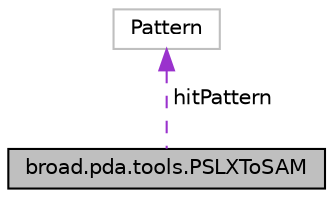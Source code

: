 digraph "broad.pda.tools.PSLXToSAM"
{
  edge [fontname="Helvetica",fontsize="10",labelfontname="Helvetica",labelfontsize="10"];
  node [fontname="Helvetica",fontsize="10",shape=record];
  Node1 [label="broad.pda.tools.PSLXToSAM",height=0.2,width=0.4,color="black", fillcolor="grey75", style="filled" fontcolor="black"];
  Node2 -> Node1 [dir="back",color="darkorchid3",fontsize="10",style="dashed",label=" hitPattern" ,fontname="Helvetica"];
  Node2 [label="Pattern",height=0.2,width=0.4,color="grey75", fillcolor="white", style="filled"];
}
